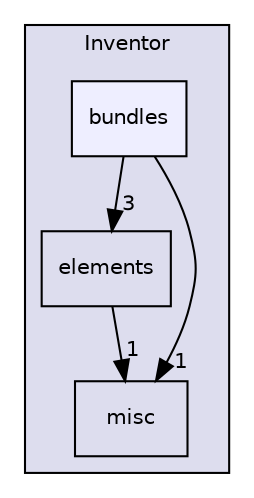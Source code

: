 digraph "include/Inventor/bundles" {
  compound=true
  node [ fontsize="10", fontname="Helvetica"];
  edge [ labelfontsize="10", labelfontname="Helvetica"];
  subgraph clusterdir_469ed70aca823fd8322768ad54869f94 {
    graph [ bgcolor="#ddddee", pencolor="black", label="Inventor" fontname="Helvetica", fontsize="10", URL="dir_469ed70aca823fd8322768ad54869f94.html"]
  dir_4be52554de5475a620e8b38d2057de84 [shape=box label="elements" URL="dir_4be52554de5475a620e8b38d2057de84.html"];
  dir_c6fd86a54b85be66f511a749989088b2 [shape=box label="misc" URL="dir_c6fd86a54b85be66f511a749989088b2.html"];
  dir_d72bde9fdbd5b28b0f87d91900dbf4f8 [shape=box, label="bundles", style="filled", fillcolor="#eeeeff", pencolor="black", URL="dir_d72bde9fdbd5b28b0f87d91900dbf4f8.html"];
  }
  dir_d72bde9fdbd5b28b0f87d91900dbf4f8->dir_4be52554de5475a620e8b38d2057de84 [headlabel="3", labeldistance=1.5 headhref="dir_000015_000027.html"];
  dir_d72bde9fdbd5b28b0f87d91900dbf4f8->dir_c6fd86a54b85be66f511a749989088b2 [headlabel="1", labeldistance=1.5 headhref="dir_000015_000033.html"];
  dir_4be52554de5475a620e8b38d2057de84->dir_c6fd86a54b85be66f511a749989088b2 [headlabel="1", labeldistance=1.5 headhref="dir_000027_000033.html"];
}
